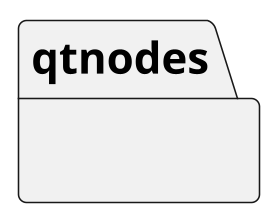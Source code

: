 @startuml class

' !pragma layout elk
skinparam dpi 300
skinparam defaultFontName Consolas
set separator ::

namespace qtnodes {



}

@enduml